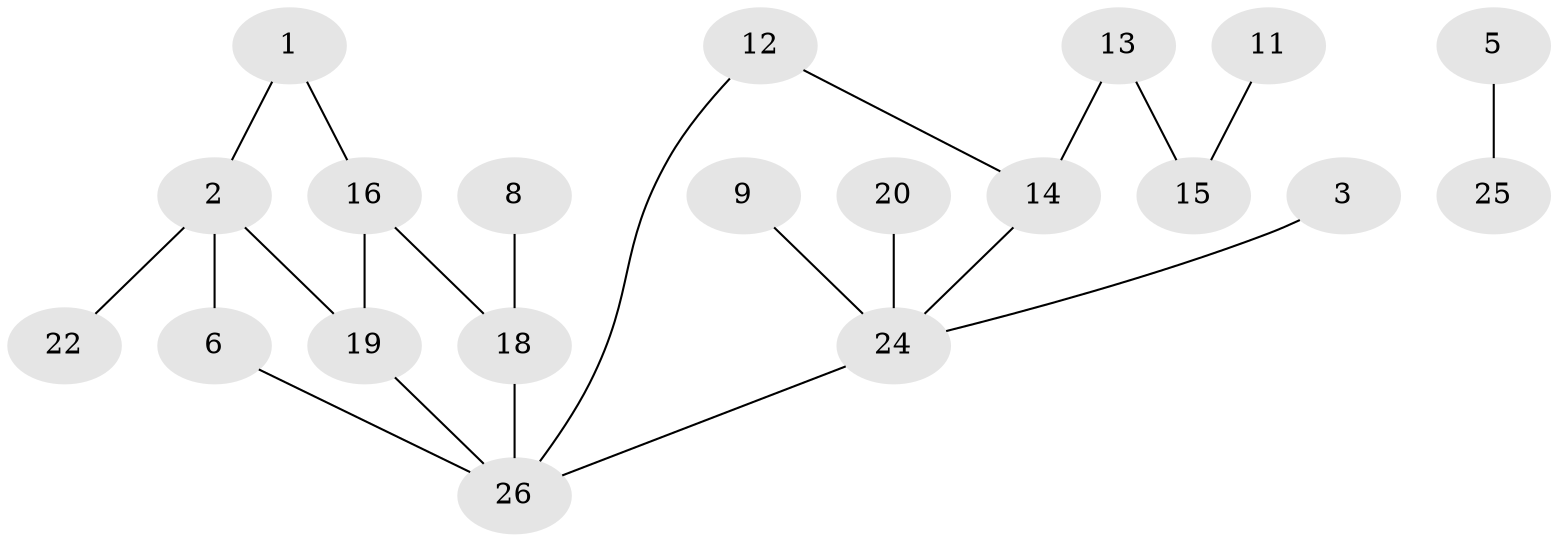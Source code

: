 // original degree distribution, {4: 0.11538461538461539, 3: 0.1346153846153846, 1: 0.28846153846153844, 2: 0.38461538461538464, 0: 0.07692307692307693}
// Generated by graph-tools (version 1.1) at 2025/49/03/09/25 03:49:08]
// undirected, 20 vertices, 22 edges
graph export_dot {
graph [start="1"]
  node [color=gray90,style=filled];
  1;
  2;
  3;
  5;
  6;
  8;
  9;
  11;
  12;
  13;
  14;
  15;
  16;
  18;
  19;
  20;
  22;
  24;
  25;
  26;
  1 -- 2 [weight=1.0];
  1 -- 16 [weight=1.0];
  2 -- 6 [weight=1.0];
  2 -- 19 [weight=1.0];
  2 -- 22 [weight=1.0];
  3 -- 24 [weight=1.0];
  5 -- 25 [weight=1.0];
  6 -- 26 [weight=1.0];
  8 -- 18 [weight=1.0];
  9 -- 24 [weight=1.0];
  11 -- 15 [weight=1.0];
  12 -- 14 [weight=1.0];
  12 -- 26 [weight=1.0];
  13 -- 14 [weight=1.0];
  13 -- 15 [weight=2.0];
  14 -- 24 [weight=1.0];
  16 -- 18 [weight=1.0];
  16 -- 19 [weight=1.0];
  18 -- 26 [weight=1.0];
  19 -- 26 [weight=1.0];
  20 -- 24 [weight=1.0];
  24 -- 26 [weight=1.0];
}

